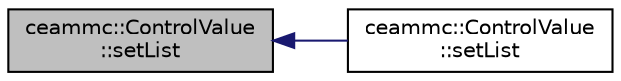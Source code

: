 digraph "ceammc::ControlValue::setList"
{
  edge [fontname="Helvetica",fontsize="10",labelfontname="Helvetica",labelfontsize="10"];
  node [fontname="Helvetica",fontsize="10",shape=record];
  rankdir="LR";
  Node1 [label="ceammc::ControlValue\l::setList",height=0.2,width=0.4,color="black", fillcolor="grey75", style="filled" fontcolor="black"];
  Node1 -> Node2 [dir="back",color="midnightblue",fontsize="10",style="solid",fontname="Helvetica"];
  Node2 [label="ceammc::ControlValue\l::setList",height=0.2,width=0.4,color="black", fillcolor="white", style="filled",URL="$classceammc_1_1_control_value.html#a790c8d377618a4ee81f1faa39d7e7075"];
}
